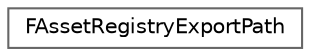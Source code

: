 digraph "Graphical Class Hierarchy"
{
 // INTERACTIVE_SVG=YES
 // LATEX_PDF_SIZE
  bgcolor="transparent";
  edge [fontname=Helvetica,fontsize=10,labelfontname=Helvetica,labelfontsize=10];
  node [fontname=Helvetica,fontsize=10,shape=box,height=0.2,width=0.4];
  rankdir="LR";
  Node0 [id="Node000000",label="FAssetRegistryExportPath",height=0.2,width=0.4,color="grey40", fillcolor="white", style="filled",URL="$dd/d3f/structFAssetRegistryExportPath.html",tooltip="Helper class for condensing strings of these types into 1 - 3 FNames [class]'[package]."];
}
